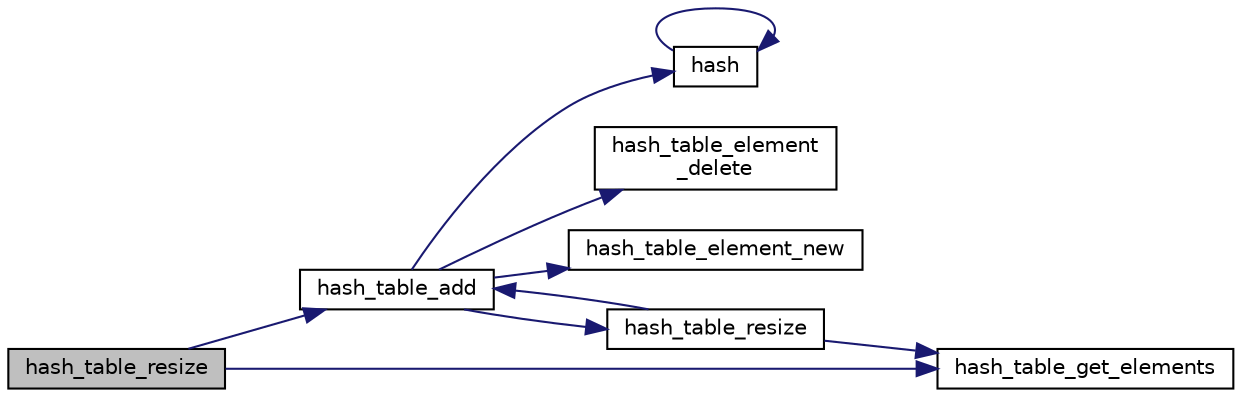 digraph "hash_table_resize"
{
 // LATEX_PDF_SIZE
  edge [fontname="Helvetica",fontsize="10",labelfontname="Helvetica",labelfontsize="10"];
  node [fontname="Helvetica",fontsize="10",shape=record];
  rankdir="LR";
  Node1 [label="hash_table_resize",height=0.2,width=0.4,color="black", fillcolor="grey75", style="filled", fontcolor="black",tooltip=" "];
  Node1 -> Node2 [color="midnightblue",fontsize="10",style="solid",fontname="Helvetica"];
  Node2 [label="hash_table_add",height=0.2,width=0.4,color="black", fillcolor="white", style="filled",URL="$omg__hashtable_8c.html#a6cf0013103f8b8872c10594a4729d91c",tooltip=" "];
  Node2 -> Node3 [color="midnightblue",fontsize="10",style="solid",fontname="Helvetica"];
  Node3 [label="hash",height=0.2,width=0.4,color="black", fillcolor="white", style="filled",URL="$trace__hashtable_8c.html#a89cded44d5106ffaeb0d2dab42c2d43f",tooltip=" "];
  Node3 -> Node3 [color="midnightblue",fontsize="10",style="solid",fontname="Helvetica"];
  Node2 -> Node4 [color="midnightblue",fontsize="10",style="solid",fontname="Helvetica"];
  Node4 [label="hash_table_element\l_delete",height=0.2,width=0.4,color="black", fillcolor="white", style="filled",URL="$omg__hashtable_8c.html#a026b4a34fe76f92e0931b2c9c742f0f8",tooltip=" "];
  Node2 -> Node5 [color="midnightblue",fontsize="10",style="solid",fontname="Helvetica"];
  Node5 [label="hash_table_element_new",height=0.2,width=0.4,color="black", fillcolor="white", style="filled",URL="$omg__hashtable_8c.html#a31fde183d6bcacab57cc62d8b94b04c6",tooltip=" "];
  Node2 -> Node6 [color="midnightblue",fontsize="10",style="solid",fontname="Helvetica"];
  Node6 [label="hash_table_resize",height=0.2,width=0.4,color="black", fillcolor="white", style="filled",URL="$omg__hashtable_8c.html#a44f6d0a9518b1238e85f0b001e70fbf5",tooltip=" "];
  Node6 -> Node2 [color="midnightblue",fontsize="10",style="solid",fontname="Helvetica"];
  Node6 -> Node7 [color="midnightblue",fontsize="10",style="solid",fontname="Helvetica"];
  Node7 [label="hash_table_get_elements",height=0.2,width=0.4,color="black", fillcolor="white", style="filled",URL="$omg__hashtable_8c.html#abc7fa8e4333562706c64ae4837900120",tooltip=" "];
  Node1 -> Node7 [color="midnightblue",fontsize="10",style="solid",fontname="Helvetica"];
}
